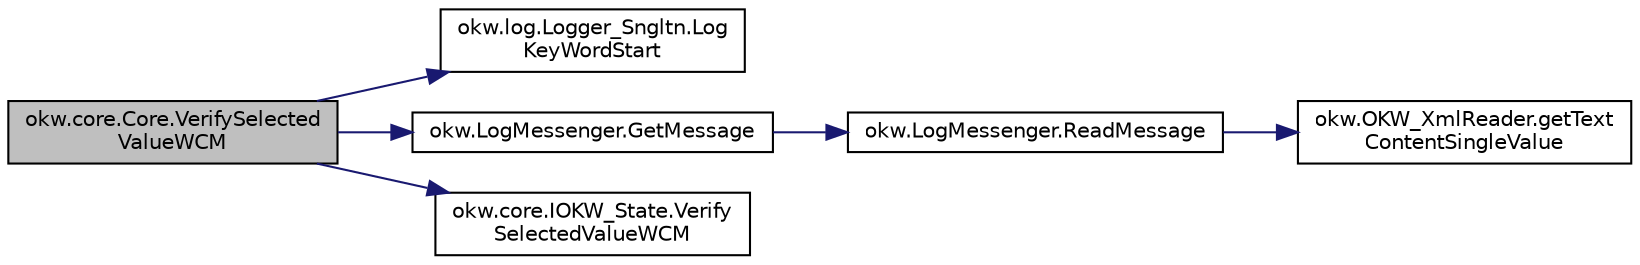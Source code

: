 digraph "okw.core.Core.VerifySelectedValueWCM"
{
 // INTERACTIVE_SVG=YES
 // LATEX_PDF_SIZE
  edge [fontname="Helvetica",fontsize="10",labelfontname="Helvetica",labelfontsize="10"];
  node [fontname="Helvetica",fontsize="10",shape=record];
  rankdir="LR";
  Node4362 [label="okw.core.Core.VerifySelected\lValueWCM",height=0.2,width=0.4,color="black", fillcolor="grey75", style="filled", fontcolor="black",tooltip="Vergleicht den ausgewählten Wert des gegebenen Listenobjekts mit dem erwarteten Wert."];
  Node4362 -> Node4363 [color="midnightblue",fontsize="10",style="solid",fontname="Helvetica"];
  Node4363 [label="okw.log.Logger_Sngltn.Log\lKeyWordStart",height=0.2,width=0.4,color="black", fillcolor="white", style="filled",URL="$classokw_1_1log_1_1_logger___sngltn.html#a70ec25e200e00ecefc544e8fd371d2ef",tooltip="Ausgabe eines Schlüsselwortes."];
  Node4362 -> Node4364 [color="midnightblue",fontsize="10",style="solid",fontname="Helvetica"];
  Node4364 [label="okw.LogMessenger.GetMessage",height=0.2,width=0.4,color="black", fillcolor="white", style="filled",URL="$classokw_1_1_log_messenger.html#af225d1f037d47b3b085175c09d78bdd2",tooltip="Holt die Log-Meldung für MethodeNmae/Textkey ohne weitere Parameter."];
  Node4364 -> Node4365 [color="midnightblue",fontsize="10",style="solid",fontname="Helvetica"];
  Node4365 [label="okw.LogMessenger.ReadMessage",height=0.2,width=0.4,color="black", fillcolor="white", style="filled",URL="$classokw_1_1_log_messenger.html#a530cd6ab82ec82a04206a2e976ec06e3",tooltip="Interne Kernfunktion holt die Log-Meldung mit Platzhaltern aus der XML-Datei."];
  Node4365 -> Node4366 [color="midnightblue",fontsize="10",style="solid",fontname="Helvetica"];
  Node4366 [label="okw.OKW_XmlReader.getText\lContentSingleValue",height=0.2,width=0.4,color="black", fillcolor="white", style="filled",URL="$classokw_1_1_o_k_w___xml_reader.html#ab920b5335a2e1429c14cc5f8e79f39eb",tooltip="Lies den TextContent eines Tag."];
  Node4362 -> Node4367 [color="midnightblue",fontsize="10",style="solid",fontname="Helvetica"];
  Node4367 [label="okw.core.IOKW_State.Verify\lSelectedValueWCM",height=0.2,width=0.4,color="black", fillcolor="white", style="filled",URL="$interfaceokw_1_1core_1_1_i_o_k_w___state.html#ac10e056db5254f3e5c9ec9c9885f7184",tooltip="Vergleicht den ausgewählten Wert des gegebenen Listenobjekts mit dem erwarteten Wert."];
}

